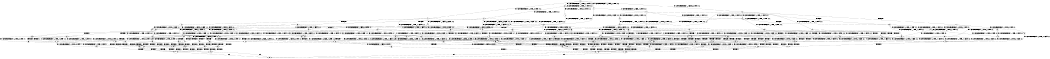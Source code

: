 digraph BCG {
size = "7, 10.5";
center = TRUE;
node [shape = circle];
0 [peripheries = 2];
0 -> 1 [label = "EX !0 !ATOMIC_EXCH_BRANCH (1, +1, TRUE, +0, 2, TRUE) !:0:1:2:"];
0 -> 2 [label = "EX !1 !ATOMIC_EXCH_BRANCH (1, +0, FALSE, +0, 3, TRUE) !:0:1:2:"];
0 -> 3 [label = "EX !2 !ATOMIC_EXCH_BRANCH (1, +0, TRUE, +0, 1, TRUE) !:0:1:2:"];
0 -> 4 [label = "EX !0 !ATOMIC_EXCH_BRANCH (1, +1, TRUE, +0, 2, TRUE) !:0:1:2:"];
1 -> 5 [label = "EX !2 !ATOMIC_EXCH_BRANCH (1, +0, TRUE, +0, 1, FALSE) !:0:1:2:"];
2 -> 6 [label = "EX !0 !ATOMIC_EXCH_BRANCH (1, +1, TRUE, +0, 2, TRUE) !:0:1:2:"];
2 -> 7 [label = "TERMINATE !1"];
2 -> 8 [label = "EX !2 !ATOMIC_EXCH_BRANCH (1, +0, TRUE, +0, 1, TRUE) !:0:1:2:"];
2 -> 9 [label = "EX !0 !ATOMIC_EXCH_BRANCH (1, +1, TRUE, +0, 2, TRUE) !:0:1:2:"];
3 -> 10 [label = "EX !0 !ATOMIC_EXCH_BRANCH (1, +1, TRUE, +0, 2, TRUE) !:0:1:2:"];
3 -> 11 [label = "EX !1 !ATOMIC_EXCH_BRANCH (1, +0, FALSE, +0, 3, TRUE) !:0:1:2:"];
3 -> 12 [label = "EX !0 !ATOMIC_EXCH_BRANCH (1, +1, TRUE, +0, 2, TRUE) !:0:1:2:"];
3 -> 3 [label = "EX !2 !ATOMIC_EXCH_BRANCH (1, +0, TRUE, +0, 1, TRUE) !:0:1:2:"];
4 -> 5 [label = "EX !2 !ATOMIC_EXCH_BRANCH (1, +0, TRUE, +0, 1, FALSE) !:0:1:2:"];
4 -> 13 [label = "TERMINATE !0"];
4 -> 14 [label = "EX !1 !ATOMIC_EXCH_BRANCH (1, +0, FALSE, +0, 3, FALSE) !:0:1:2:"];
4 -> 15 [label = "EX !2 !ATOMIC_EXCH_BRANCH (1, +0, TRUE, +0, 1, FALSE) !:0:1:2:"];
5 -> 16 [label = "EX !1 !ATOMIC_EXCH_BRANCH (1, +0, FALSE, +0, 3, TRUE) !:0:1:2:"];
6 -> 17 [label = "EX !2 !ATOMIC_EXCH_BRANCH (1, +0, TRUE, +0, 1, FALSE) !:0:1:2:"];
7 -> 18 [label = "EX !0 !ATOMIC_EXCH_BRANCH (1, +1, TRUE, +0, 2, TRUE) !:0:2:"];
7 -> 19 [label = "EX !2 !ATOMIC_EXCH_BRANCH (1, +0, TRUE, +0, 1, TRUE) !:0:2:"];
7 -> 20 [label = "EX !0 !ATOMIC_EXCH_BRANCH (1, +1, TRUE, +0, 2, TRUE) !:0:2:"];
8 -> 21 [label = "EX !0 !ATOMIC_EXCH_BRANCH (1, +1, TRUE, +0, 2, TRUE) !:0:1:2:"];
8 -> 22 [label = "TERMINATE !1"];
8 -> 23 [label = "EX !0 !ATOMIC_EXCH_BRANCH (1, +1, TRUE, +0, 2, TRUE) !:0:1:2:"];
8 -> 8 [label = "EX !2 !ATOMIC_EXCH_BRANCH (1, +0, TRUE, +0, 1, TRUE) !:0:1:2:"];
9 -> 17 [label = "EX !2 !ATOMIC_EXCH_BRANCH (1, +0, TRUE, +0, 1, FALSE) !:0:1:2:"];
9 -> 24 [label = "TERMINATE !1"];
9 -> 25 [label = "TERMINATE !0"];
9 -> 26 [label = "EX !2 !ATOMIC_EXCH_BRANCH (1, +0, TRUE, +0, 1, FALSE) !:0:1:2:"];
10 -> 5 [label = "EX !2 !ATOMIC_EXCH_BRANCH (1, +0, TRUE, +0, 1, FALSE) !:0:1:2:"];
11 -> 27 [label = "EX !2 !ATOMIC_EXCH_BRANCH (1, +0, TRUE, +0, 1, TRUE) !:0:1:2:"];
11 -> 22 [label = "TERMINATE !1"];
11 -> 23 [label = "EX !0 !ATOMIC_EXCH_BRANCH (1, +1, TRUE, +0, 2, TRUE) !:0:1:2:"];
11 -> 8 [label = "EX !2 !ATOMIC_EXCH_BRANCH (1, +0, TRUE, +0, 1, TRUE) !:0:1:2:"];
12 -> 5 [label = "EX !2 !ATOMIC_EXCH_BRANCH (1, +0, TRUE, +0, 1, FALSE) !:0:1:2:"];
12 -> 28 [label = "TERMINATE !0"];
12 -> 29 [label = "EX !1 !ATOMIC_EXCH_BRANCH (1, +0, FALSE, +0, 3, FALSE) !:0:1:2:"];
12 -> 15 [label = "EX !2 !ATOMIC_EXCH_BRANCH (1, +0, TRUE, +0, 1, FALSE) !:0:1:2:"];
13 -> 30 [label = "EX !2 !ATOMIC_EXCH_BRANCH (1, +0, TRUE, +0, 1, FALSE) !:1:2:"];
13 -> 31 [label = "EX !1 !ATOMIC_EXCH_BRANCH (1, +0, FALSE, +0, 3, FALSE) !:1:2:"];
13 -> 32 [label = "EX !2 !ATOMIC_EXCH_BRANCH (1, +0, TRUE, +0, 1, FALSE) !:1:2:"];
14 -> 33 [label = "EX !1 !ATOMIC_EXCH_BRANCH (1, +1, TRUE, +0, 3, FALSE) !:0:1:2:"];
14 -> 34 [label = "TERMINATE !0"];
14 -> 35 [label = "EX !2 !ATOMIC_EXCH_BRANCH (1, +0, TRUE, +0, 1, FALSE) !:0:1:2:"];
14 -> 36 [label = "EX !1 !ATOMIC_EXCH_BRANCH (1, +1, TRUE, +0, 3, FALSE) !:0:1:2:"];
15 -> 16 [label = "EX !1 !ATOMIC_EXCH_BRANCH (1, +0, FALSE, +0, 3, TRUE) !:0:1:2:"];
15 -> 37 [label = "TERMINATE !2"];
15 -> 38 [label = "TERMINATE !0"];
15 -> 39 [label = "EX !1 !ATOMIC_EXCH_BRANCH (1, +0, FALSE, +0, 3, TRUE) !:0:1:2:"];
16 -> 40 [label = "TERMINATE !0"];
17 -> 40 [label = "TERMINATE !0"];
18 -> 41 [label = "EX !2 !ATOMIC_EXCH_BRANCH (1, +0, TRUE, +0, 1, FALSE) !:0:2:"];
19 -> 42 [label = "EX !0 !ATOMIC_EXCH_BRANCH (1, +1, TRUE, +0, 2, TRUE) !:0:2:"];
19 -> 43 [label = "EX !0 !ATOMIC_EXCH_BRANCH (1, +1, TRUE, +0, 2, TRUE) !:0:2:"];
19 -> 19 [label = "EX !2 !ATOMIC_EXCH_BRANCH (1, +0, TRUE, +0, 1, TRUE) !:0:2:"];
20 -> 41 [label = "EX !2 !ATOMIC_EXCH_BRANCH (1, +0, TRUE, +0, 1, FALSE) !:0:2:"];
20 -> 44 [label = "TERMINATE !0"];
20 -> 45 [label = "EX !2 !ATOMIC_EXCH_BRANCH (1, +0, TRUE, +0, 1, FALSE) !:0:2:"];
21 -> 17 [label = "EX !2 !ATOMIC_EXCH_BRANCH (1, +0, TRUE, +0, 1, FALSE) !:0:1:2:"];
22 -> 46 [label = "EX !2 !ATOMIC_EXCH_BRANCH (1, +0, TRUE, +0, 1, TRUE) !:0:2:"];
22 -> 43 [label = "EX !0 !ATOMIC_EXCH_BRANCH (1, +1, TRUE, +0, 2, TRUE) !:0:2:"];
22 -> 19 [label = "EX !2 !ATOMIC_EXCH_BRANCH (1, +0, TRUE, +0, 1, TRUE) !:0:2:"];
23 -> 17 [label = "EX !2 !ATOMIC_EXCH_BRANCH (1, +0, TRUE, +0, 1, FALSE) !:0:1:2:"];
23 -> 47 [label = "TERMINATE !1"];
23 -> 48 [label = "TERMINATE !0"];
23 -> 26 [label = "EX !2 !ATOMIC_EXCH_BRANCH (1, +0, TRUE, +0, 1, FALSE) !:0:1:2:"];
24 -> 41 [label = "EX !2 !ATOMIC_EXCH_BRANCH (1, +0, TRUE, +0, 1, FALSE) !:0:2:"];
24 -> 44 [label = "TERMINATE !0"];
24 -> 45 [label = "EX !2 !ATOMIC_EXCH_BRANCH (1, +0, TRUE, +0, 1, FALSE) !:0:2:"];
25 -> 49 [label = "EX !2 !ATOMIC_EXCH_BRANCH (1, +0, TRUE, +0, 1, FALSE) !:1:2:"];
25 -> 44 [label = "TERMINATE !1"];
25 -> 50 [label = "EX !2 !ATOMIC_EXCH_BRANCH (1, +0, TRUE, +0, 1, FALSE) !:1:2:"];
26 -> 40 [label = "TERMINATE !0"];
26 -> 51 [label = "TERMINATE !1"];
26 -> 52 [label = "TERMINATE !2"];
26 -> 53 [label = "TERMINATE !0"];
27 -> 21 [label = "EX !0 !ATOMIC_EXCH_BRANCH (1, +1, TRUE, +0, 2, TRUE) !:0:1:2:"];
28 -> 30 [label = "EX !2 !ATOMIC_EXCH_BRANCH (1, +0, TRUE, +0, 1, FALSE) !:1:2:"];
28 -> 54 [label = "EX !1 !ATOMIC_EXCH_BRANCH (1, +0, FALSE, +0, 3, FALSE) !:1:2:"];
28 -> 32 [label = "EX !2 !ATOMIC_EXCH_BRANCH (1, +0, TRUE, +0, 1, FALSE) !:1:2:"];
29 -> 55 [label = "EX !1 !ATOMIC_EXCH_BRANCH (1, +1, TRUE, +0, 3, FALSE) !:0:1:2:"];
29 -> 56 [label = "TERMINATE !0"];
29 -> 35 [label = "EX !2 !ATOMIC_EXCH_BRANCH (1, +0, TRUE, +0, 1, FALSE) !:0:1:2:"];
29 -> 57 [label = "EX !1 !ATOMIC_EXCH_BRANCH (1, +1, TRUE, +0, 3, FALSE) !:0:1:2:"];
30 -> 58 [label = "EX !1 !ATOMIC_EXCH_BRANCH (1, +0, FALSE, +0, 3, TRUE) !:1:2:"];
31 -> 59 [label = "EX !1 !ATOMIC_EXCH_BRANCH (1, +1, TRUE, +0, 3, FALSE) !:1:2:"];
31 -> 60 [label = "EX !2 !ATOMIC_EXCH_BRANCH (1, +0, TRUE, +0, 1, FALSE) !:1:2:"];
31 -> 61 [label = "EX !1 !ATOMIC_EXCH_BRANCH (1, +1, TRUE, +0, 3, FALSE) !:1:2:"];
32 -> 58 [label = "EX !1 !ATOMIC_EXCH_BRANCH (1, +0, FALSE, +0, 3, TRUE) !:1:2:"];
32 -> 62 [label = "TERMINATE !2"];
32 -> 63 [label = "EX !1 !ATOMIC_EXCH_BRANCH (1, +0, FALSE, +0, 3, TRUE) !:1:2:"];
33 -> 17 [label = "EX !2 !ATOMIC_EXCH_BRANCH (1, +0, TRUE, +0, 1, FALSE) !:0:1:2:"];
34 -> 59 [label = "EX !1 !ATOMIC_EXCH_BRANCH (1, +1, TRUE, +0, 3, FALSE) !:1:2:"];
34 -> 60 [label = "EX !2 !ATOMIC_EXCH_BRANCH (1, +0, TRUE, +0, 1, FALSE) !:1:2:"];
34 -> 61 [label = "EX !1 !ATOMIC_EXCH_BRANCH (1, +1, TRUE, +0, 3, FALSE) !:1:2:"];
35 -> 64 [label = "EX !1 !ATOMIC_EXCH_BRANCH (1, +1, TRUE, +0, 3, TRUE) !:0:1:2:"];
35 -> 65 [label = "TERMINATE !2"];
35 -> 66 [label = "TERMINATE !0"];
35 -> 67 [label = "EX !1 !ATOMIC_EXCH_BRANCH (1, +1, TRUE, +0, 3, TRUE) !:0:1:2:"];
36 -> 17 [label = "EX !2 !ATOMIC_EXCH_BRANCH (1, +0, TRUE, +0, 1, FALSE) !:0:1:2:"];
36 -> 24 [label = "TERMINATE !1"];
36 -> 25 [label = "TERMINATE !0"];
36 -> 26 [label = "EX !2 !ATOMIC_EXCH_BRANCH (1, +0, TRUE, +0, 1, FALSE) !:0:1:2:"];
37 -> 68 [label = "EX !1 !ATOMIC_EXCH_BRANCH (1, +0, FALSE, +0, 3, TRUE) !:0:1:"];
37 -> 62 [label = "TERMINATE !0"];
37 -> 69 [label = "EX !1 !ATOMIC_EXCH_BRANCH (1, +0, FALSE, +0, 3, TRUE) !:0:1:"];
38 -> 58 [label = "EX !1 !ATOMIC_EXCH_BRANCH (1, +0, FALSE, +0, 3, TRUE) !:1:2:"];
38 -> 62 [label = "TERMINATE !2"];
38 -> 63 [label = "EX !1 !ATOMIC_EXCH_BRANCH (1, +0, FALSE, +0, 3, TRUE) !:1:2:"];
39 -> 40 [label = "TERMINATE !0"];
39 -> 51 [label = "TERMINATE !1"];
39 -> 52 [label = "TERMINATE !2"];
39 -> 53 [label = "TERMINATE !0"];
40 -> 70 [label = "TERMINATE !2"];
41 -> 71 [label = "TERMINATE !0"];
42 -> 41 [label = "EX !2 !ATOMIC_EXCH_BRANCH (1, +0, TRUE, +0, 1, FALSE) !:0:2:"];
43 -> 41 [label = "EX !2 !ATOMIC_EXCH_BRANCH (1, +0, TRUE, +0, 1, FALSE) !:0:2:"];
43 -> 72 [label = "TERMINATE !0"];
43 -> 45 [label = "EX !2 !ATOMIC_EXCH_BRANCH (1, +0, TRUE, +0, 1, FALSE) !:0:2:"];
44 -> 73 [label = "EX !2 !ATOMIC_EXCH_BRANCH (1, +0, TRUE, +0, 1, FALSE) !:2:"];
44 -> 74 [label = "EX !2 !ATOMIC_EXCH_BRANCH (1, +0, TRUE, +0, 1, FALSE) !:2:"];
45 -> 71 [label = "TERMINATE !0"];
45 -> 75 [label = "TERMINATE !2"];
45 -> 76 [label = "TERMINATE !0"];
46 -> 42 [label = "EX !0 !ATOMIC_EXCH_BRANCH (1, +1, TRUE, +0, 2, TRUE) !:0:2:"];
47 -> 41 [label = "EX !2 !ATOMIC_EXCH_BRANCH (1, +0, TRUE, +0, 1, FALSE) !:0:2:"];
47 -> 72 [label = "TERMINATE !0"];
47 -> 45 [label = "EX !2 !ATOMIC_EXCH_BRANCH (1, +0, TRUE, +0, 1, FALSE) !:0:2:"];
48 -> 49 [label = "EX !2 !ATOMIC_EXCH_BRANCH (1, +0, TRUE, +0, 1, FALSE) !:1:2:"];
48 -> 72 [label = "TERMINATE !1"];
48 -> 50 [label = "EX !2 !ATOMIC_EXCH_BRANCH (1, +0, TRUE, +0, 1, FALSE) !:1:2:"];
49 -> 70 [label = "TERMINATE !2"];
50 -> 70 [label = "TERMINATE !2"];
50 -> 76 [label = "TERMINATE !1"];
50 -> 77 [label = "TERMINATE !2"];
51 -> 71 [label = "TERMINATE !0"];
51 -> 75 [label = "TERMINATE !2"];
51 -> 76 [label = "TERMINATE !0"];
52 -> 70 [label = "TERMINATE !0"];
52 -> 75 [label = "TERMINATE !1"];
52 -> 77 [label = "TERMINATE !0"];
53 -> 70 [label = "TERMINATE !2"];
53 -> 76 [label = "TERMINATE !1"];
53 -> 77 [label = "TERMINATE !2"];
54 -> 78 [label = "EX !1 !ATOMIC_EXCH_BRANCH (1, +1, TRUE, +0, 3, FALSE) !:1:2:"];
54 -> 60 [label = "EX !2 !ATOMIC_EXCH_BRANCH (1, +0, TRUE, +0, 1, FALSE) !:1:2:"];
54 -> 79 [label = "EX !1 !ATOMIC_EXCH_BRANCH (1, +1, TRUE, +0, 3, FALSE) !:1:2:"];
55 -> 17 [label = "EX !2 !ATOMIC_EXCH_BRANCH (1, +0, TRUE, +0, 1, FALSE) !:0:1:2:"];
56 -> 78 [label = "EX !1 !ATOMIC_EXCH_BRANCH (1, +1, TRUE, +0, 3, FALSE) !:1:2:"];
56 -> 60 [label = "EX !2 !ATOMIC_EXCH_BRANCH (1, +0, TRUE, +0, 1, FALSE) !:1:2:"];
56 -> 79 [label = "EX !1 !ATOMIC_EXCH_BRANCH (1, +1, TRUE, +0, 3, FALSE) !:1:2:"];
57 -> 17 [label = "EX !2 !ATOMIC_EXCH_BRANCH (1, +0, TRUE, +0, 1, FALSE) !:0:1:2:"];
57 -> 47 [label = "TERMINATE !1"];
57 -> 48 [label = "TERMINATE !0"];
57 -> 26 [label = "EX !2 !ATOMIC_EXCH_BRANCH (1, +0, TRUE, +0, 1, FALSE) !:0:1:2:"];
58 -> 70 [label = "TERMINATE !2"];
59 -> 49 [label = "EX !2 !ATOMIC_EXCH_BRANCH (1, +0, TRUE, +0, 1, FALSE) !:1:2:"];
60 -> 80 [label = "EX !1 !ATOMIC_EXCH_BRANCH (1, +1, TRUE, +0, 3, TRUE) !:1:2:"];
60 -> 81 [label = "TERMINATE !2"];
60 -> 82 [label = "EX !1 !ATOMIC_EXCH_BRANCH (1, +1, TRUE, +0, 3, TRUE) !:1:2:"];
61 -> 49 [label = "EX !2 !ATOMIC_EXCH_BRANCH (1, +0, TRUE, +0, 1, FALSE) !:1:2:"];
61 -> 44 [label = "TERMINATE !1"];
61 -> 50 [label = "EX !2 !ATOMIC_EXCH_BRANCH (1, +0, TRUE, +0, 1, FALSE) !:1:2:"];
62 -> 83 [label = "EX !1 !ATOMIC_EXCH_BRANCH (1, +0, FALSE, +0, 3, TRUE) !:1:"];
62 -> 84 [label = "EX !1 !ATOMIC_EXCH_BRANCH (1, +0, FALSE, +0, 3, TRUE) !:1:"];
63 -> 70 [label = "TERMINATE !2"];
63 -> 76 [label = "TERMINATE !1"];
63 -> 77 [label = "TERMINATE !2"];
64 -> 85 [label = "TERMINATE !0"];
65 -> 86 [label = "EX !1 !ATOMIC_EXCH_BRANCH (1, +1, TRUE, +0, 3, TRUE) !:0:1:"];
65 -> 81 [label = "TERMINATE !0"];
65 -> 87 [label = "EX !1 !ATOMIC_EXCH_BRANCH (1, +1, TRUE, +0, 3, TRUE) !:0:1:"];
66 -> 80 [label = "EX !1 !ATOMIC_EXCH_BRANCH (1, +1, TRUE, +0, 3, TRUE) !:1:2:"];
66 -> 81 [label = "TERMINATE !2"];
66 -> 82 [label = "EX !1 !ATOMIC_EXCH_BRANCH (1, +1, TRUE, +0, 3, TRUE) !:1:2:"];
67 -> 85 [label = "TERMINATE !0"];
67 -> 88 [label = "TERMINATE !1"];
67 -> 89 [label = "TERMINATE !2"];
67 -> 90 [label = "TERMINATE !0"];
68 -> 70 [label = "TERMINATE !0"];
69 -> 70 [label = "TERMINATE !0"];
69 -> 75 [label = "TERMINATE !1"];
69 -> 77 [label = "TERMINATE !0"];
70 -> 91 [label = "TERMINATE !1"];
71 -> 91 [label = "TERMINATE !2"];
72 -> 73 [label = "EX !2 !ATOMIC_EXCH_BRANCH (1, +0, TRUE, +0, 1, FALSE) !:2:"];
72 -> 74 [label = "EX !2 !ATOMIC_EXCH_BRANCH (1, +0, TRUE, +0, 1, FALSE) !:2:"];
73 -> 91 [label = "TERMINATE !2"];
74 -> 91 [label = "TERMINATE !2"];
74 -> 92 [label = "TERMINATE !2"];
75 -> 91 [label = "TERMINATE !0"];
75 -> 92 [label = "TERMINATE !0"];
76 -> 91 [label = "TERMINATE !2"];
76 -> 92 [label = "TERMINATE !2"];
77 -> 91 [label = "TERMINATE !1"];
77 -> 92 [label = "TERMINATE !1"];
78 -> 49 [label = "EX !2 !ATOMIC_EXCH_BRANCH (1, +0, TRUE, +0, 1, FALSE) !:1:2:"];
79 -> 49 [label = "EX !2 !ATOMIC_EXCH_BRANCH (1, +0, TRUE, +0, 1, FALSE) !:1:2:"];
79 -> 72 [label = "TERMINATE !1"];
79 -> 50 [label = "EX !2 !ATOMIC_EXCH_BRANCH (1, +0, TRUE, +0, 1, FALSE) !:1:2:"];
80 -> 93 [label = "TERMINATE !2"];
81 -> 94 [label = "EX !1 !ATOMIC_EXCH_BRANCH (1, +1, TRUE, +0, 3, TRUE) !:1:"];
81 -> 95 [label = "EX !1 !ATOMIC_EXCH_BRANCH (1, +1, TRUE, +0, 3, TRUE) !:1:"];
82 -> 93 [label = "TERMINATE !2"];
82 -> 96 [label = "TERMINATE !1"];
82 -> 97 [label = "TERMINATE !2"];
83 -> 91 [label = "TERMINATE !1"];
84 -> 91 [label = "TERMINATE !1"];
84 -> 92 [label = "TERMINATE !1"];
85 -> 93 [label = "TERMINATE !2"];
86 -> 93 [label = "TERMINATE !0"];
87 -> 93 [label = "TERMINATE !0"];
87 -> 98 [label = "TERMINATE !1"];
87 -> 97 [label = "TERMINATE !0"];
88 -> 99 [label = "TERMINATE !0"];
88 -> 98 [label = "TERMINATE !2"];
88 -> 96 [label = "TERMINATE !0"];
89 -> 93 [label = "TERMINATE !0"];
89 -> 98 [label = "TERMINATE !1"];
89 -> 97 [label = "TERMINATE !0"];
90 -> 93 [label = "TERMINATE !2"];
90 -> 96 [label = "TERMINATE !1"];
90 -> 97 [label = "TERMINATE !2"];
91 -> 100 [label = "exit"];
92 -> 100 [label = "exit"];
93 -> 101 [label = "TERMINATE !1"];
94 -> 101 [label = "TERMINATE !1"];
95 -> 101 [label = "TERMINATE !1"];
95 -> 102 [label = "TERMINATE !1"];
96 -> 101 [label = "TERMINATE !2"];
96 -> 102 [label = "TERMINATE !2"];
97 -> 101 [label = "TERMINATE !1"];
97 -> 102 [label = "TERMINATE !1"];
98 -> 101 [label = "TERMINATE !0"];
98 -> 102 [label = "TERMINATE !0"];
99 -> 101 [label = "TERMINATE !2"];
101 -> 100 [label = "exit"];
102 -> 100 [label = "exit"];
}
